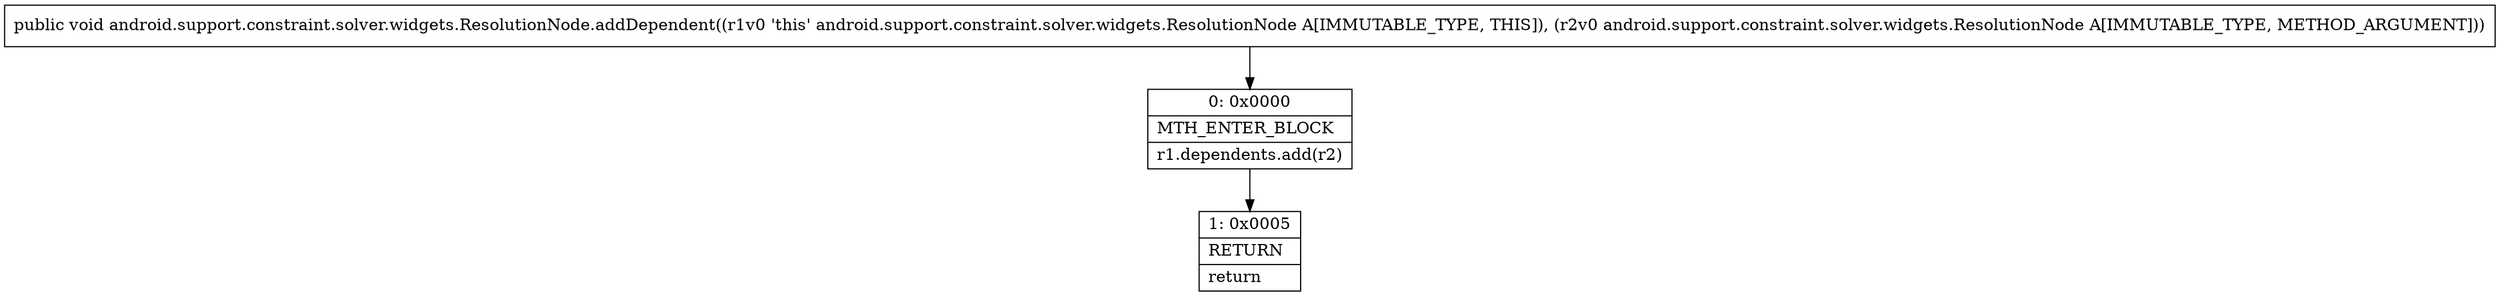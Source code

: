 digraph "CFG forandroid.support.constraint.solver.widgets.ResolutionNode.addDependent(Landroid\/support\/constraint\/solver\/widgets\/ResolutionNode;)V" {
Node_0 [shape=record,label="{0\:\ 0x0000|MTH_ENTER_BLOCK\l|r1.dependents.add(r2)\l}"];
Node_1 [shape=record,label="{1\:\ 0x0005|RETURN\l|return\l}"];
MethodNode[shape=record,label="{public void android.support.constraint.solver.widgets.ResolutionNode.addDependent((r1v0 'this' android.support.constraint.solver.widgets.ResolutionNode A[IMMUTABLE_TYPE, THIS]), (r2v0 android.support.constraint.solver.widgets.ResolutionNode A[IMMUTABLE_TYPE, METHOD_ARGUMENT])) }"];
MethodNode -> Node_0;
Node_0 -> Node_1;
}

